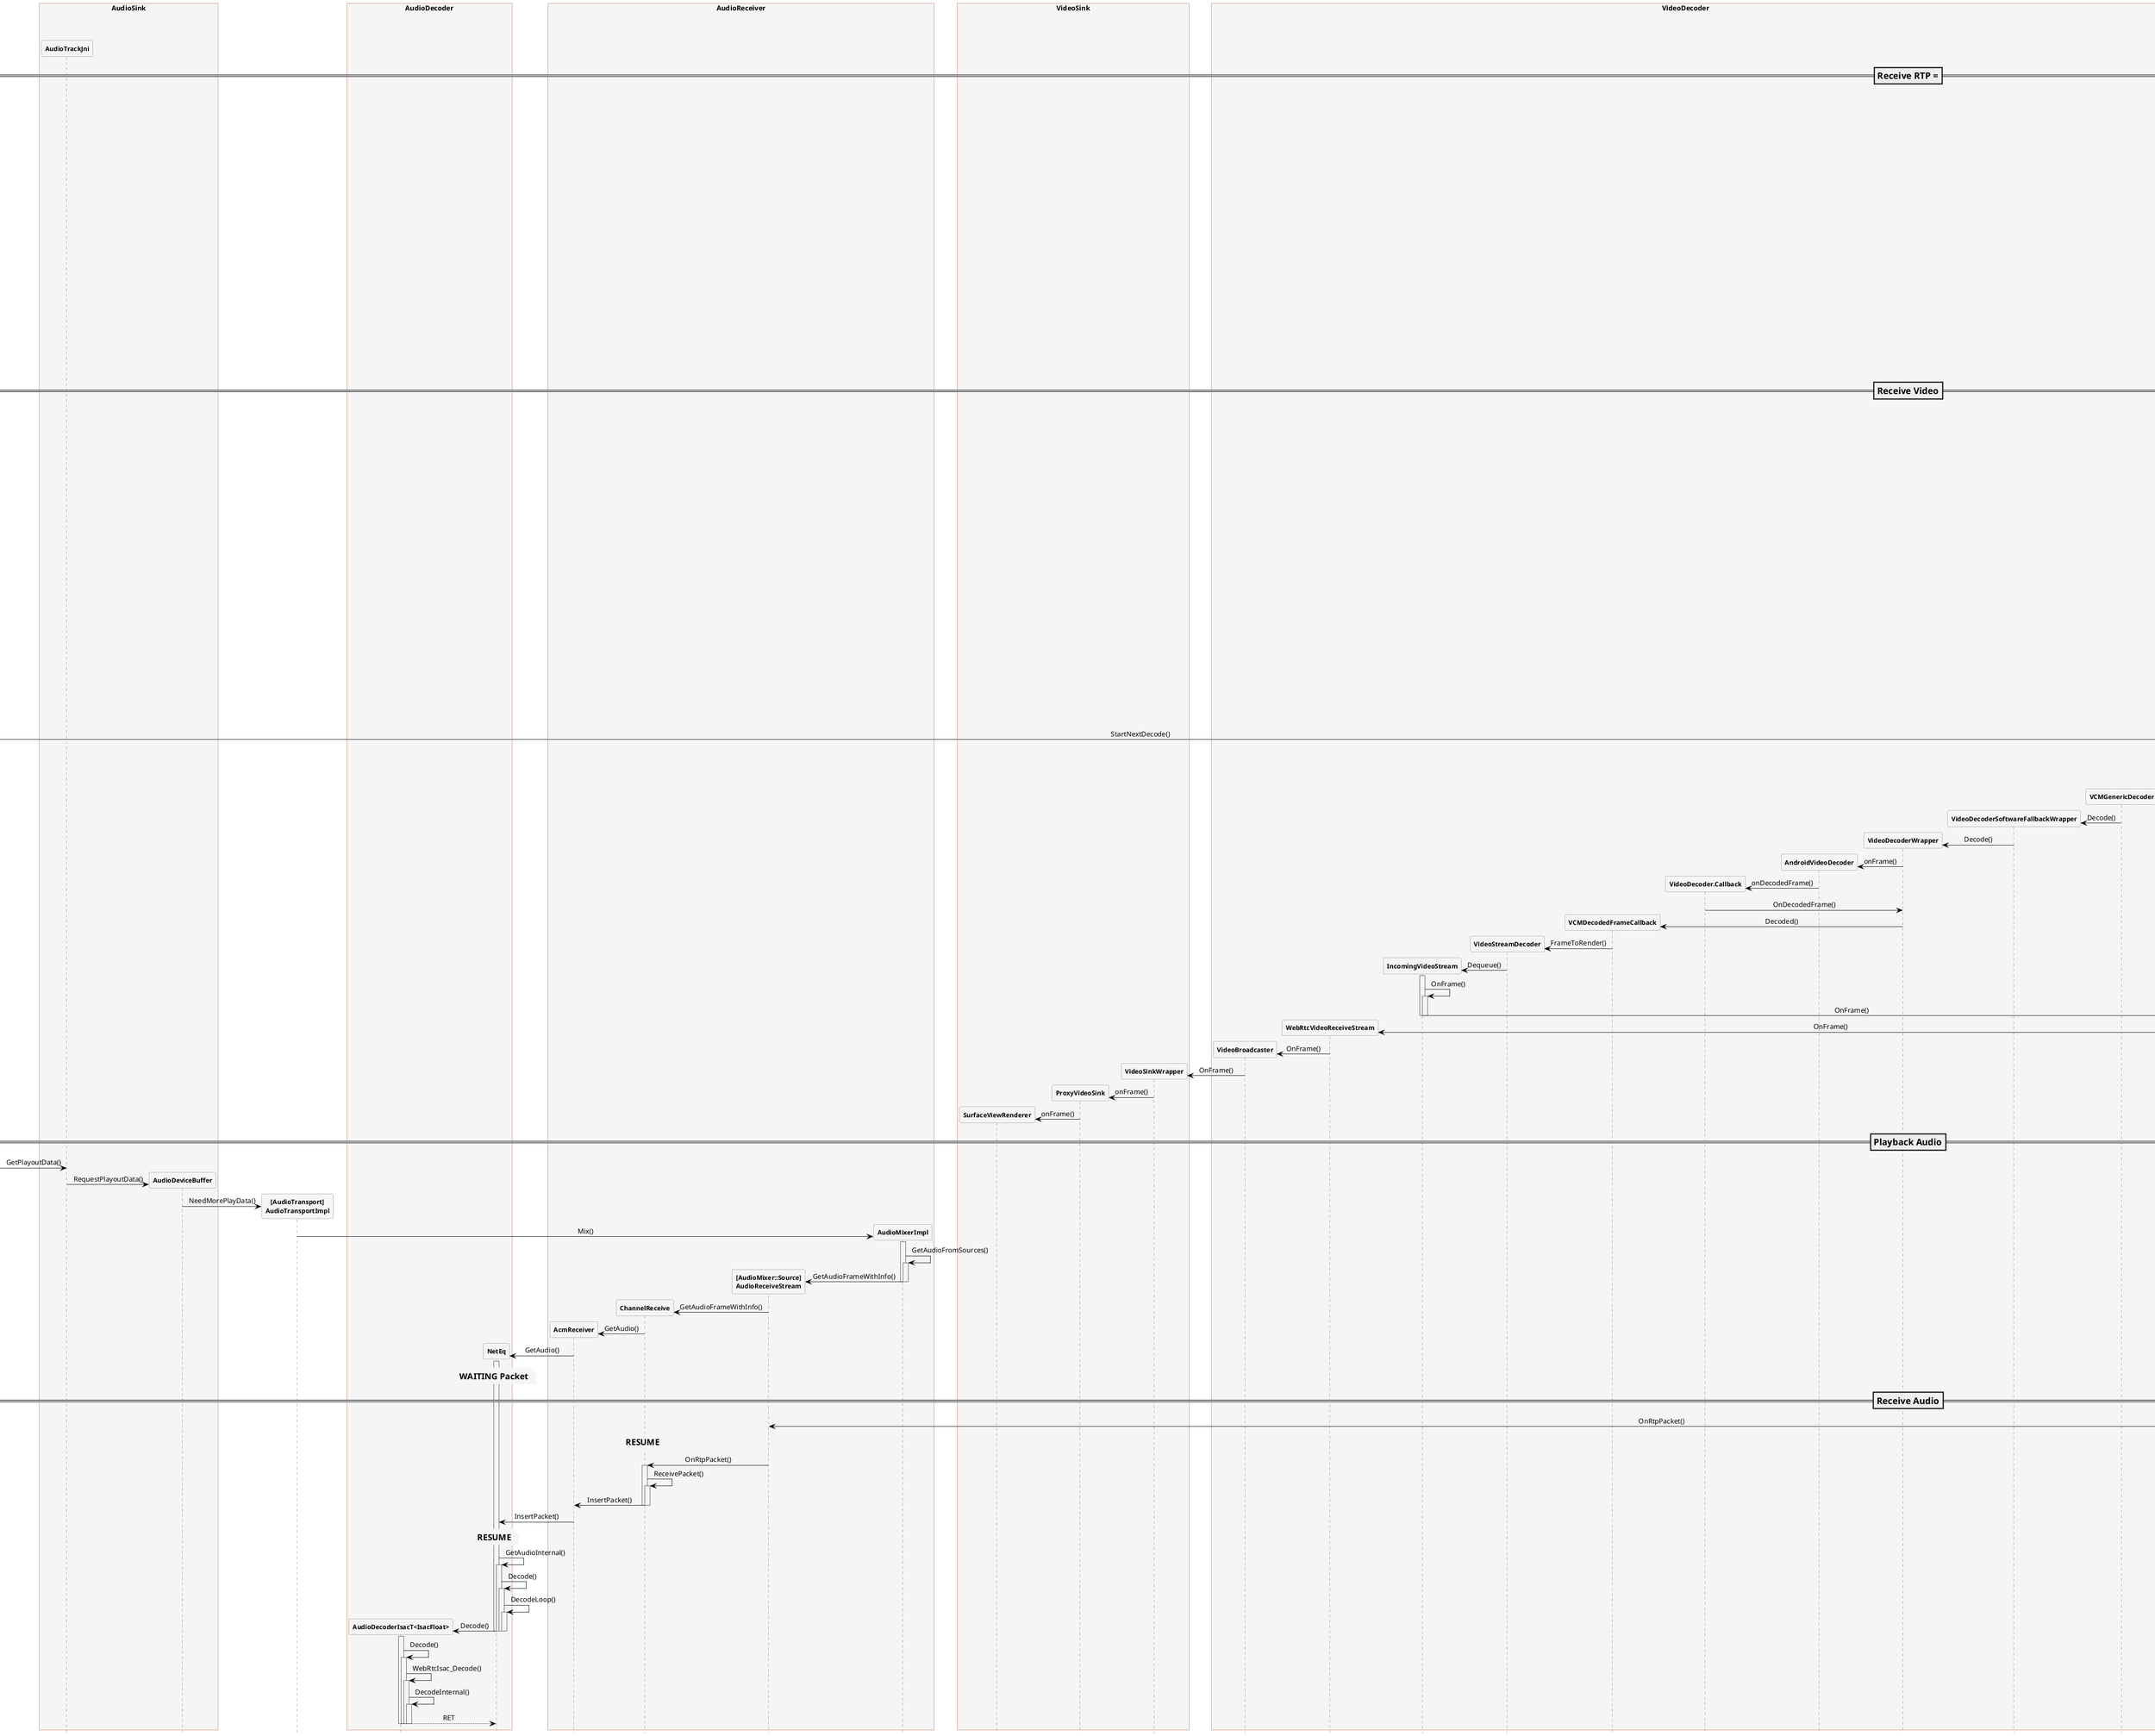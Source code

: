 @startuml WebRTC_Receiver
 
hide footbox
skinparam {
    ' defaultFontName Abyssinica SIL
    Shadowing false  
    backgroundColor white
    NoteFontColor #Black
    NoteFontSize 16
    NoteTextAlignment left
    NoteBackgroundColor WhiteSmoke
    NoteColor transparent
    NoteBorderThickness 0
    NoteBorderColor transparent
    NoteBorderThickness 0
    NoteShadowing false
    ParticipantPadding 0
    BoxPadding 20
    dpi 96
    ClassBackgroundColor transparent
    ClassHeaderBackgroundColor lightgreen
    ClassStereotypeFontColor transparent
    SequenceBoxBordercolor sienna
    SequenceBoxFontSize 24
    SequenceBoxFontColor Black
    SequenceBoxBackgroundColor WhiteSmoke
    SequenceLifeLineBackgroundColor WhiteSmoke
    SequenceMessageAlignment center
    SequenceGroupHeaderFontColor White
    SequenceGroupHeaderFontSize 20
    SequenceGroupBackgroundColor DarkOliveGreen
    SequenceGroupBodyBackgroundColor transparent
    SequenceGroupBorderThickness 4
    SequenceGroupBorderColor DarkOliveGreen
    ' transparent
    sequence {
        ParticipantBackgroundColor WhiteSmoke
        ParticipantBorderColor Gray
        ParticipantFontStyle Bold
        ParticipantFontSize 12
        ParticipantPadding 0
 
        LifeLineBorderColor DimGray
        ArrowColor Black
        ArrowThickness 0.8
        ColorArrowSeparationSpace 30
    }
}

box AudioSink
participant "AudioTrackJni" as AudioTrackJni
participant "AudioDeviceBuffer" as RAudioDeviceBuffer
end box

participant "[AudioTransport]\nAudioTransportImpl" as AudioTransportImpl

box AudioDecoder
participant "AudioDecoderIsacT<IsacFloat>" as AudioDecoderIsacT
participant NetEq
end box

box AudioReceiver
participant AcmReceiver
participant ChannelReceive
participant "[AudioMixer::Source]\nAudioReceiveStream" as AudioReceiveStream
participant AudioMixerImpl
end box


box VideoSink
participant SurfaceViewRenderer
participant ProxyVideoSink
participant VideoSinkWrapper
end box

box VideoDecoder
participant "VideoBroadcaster" as RVideoBroadcaster
participant WebRtcVideoReceiveStream
participant IncomingVideoStream
participant VideoStreamDecoder
participant VCMDecodedFrameCallback
participant "VideoDecoder.Callback" as VideoDecoderCallback
participant AndroidVideoDecoder
participant VideoDecoderWrapper
participant VideoDecoderSoftwareFallbackWrapper
participant VCMGenericDecoder
end box

box VideoReceiver
participant VideoReceiver2
participant VideoReceiveStream
participant FrameBuffer
participant "RtpVideoStreamReceiver" as RtpVideoStreamReceiver
end box

box RTPReceiver
participant "RtpDemuxer" as RtpDemuxer
participant "RtpStreamReceiverController" as RtpStreamReceiverController
participant "[webrtc::Call]\ninternal::Call" as Call
end box

box Tranceiver
participant "[Transport]\n[MediaChannel]\nWebRtcVideoChannel" as WebRtcVideoChannel
participant "[NetworkInterface]\n[BaseChannel]\nVideoChannel" as VideoChannel
participant "[RtpTransportInternal]\n[RtpTransport]\n[SrtpTransport]\nDtlsSrtpTransport" as DtlsSrtpTransport
end box

box DTLS
participant "webrtc::DtlsTransport" as DtlsTransport
participant "[PacketTransportInternal]\nP2PTransportChannel" as P2PTransportChannel
participant "ProxyConnection" as ProxyConnection
participant "UDPPort" as UDPPort
participant "AllocationSequence" as AllocationSequence
participant "AsyncUDPSocket" as AsyncUDPSocket
participant "PhysicalSocket" as PhysicalSocket

end box

=== Receive RTP ===

AsyncUDPSocket<-:OnReadEvent()
activate AsyncUDPSocket
create PhysicalSocket
AsyncUDPSocket->PhysicalSocket:RecvFrom()
activate PhysicalSocket
PhysicalSocket->PhysicalSocket:::recvfrom()
activate PhysicalSocket
deactivate PhysicalSocket
deactivate PhysicalSocket

create AllocationSequence
AsyncUDPSocket-->AllocationSequence:OnReadEvent()
note left:**SignalReadEvent**
deactivate AsyncUDPSocket
create UDPPort
AllocationSequence->UDPPort:HandleIncomingPacket()
create ProxyConnection
UDPPort->ProxyConnection:OnReadPacket()
create P2PTransportChannel
ProxyConnection->P2PTransportChannel:OnReadPacket()
create DtlsTransport
P2PTransportChannel->DtlsTransport:OnReadPacket()
create DtlsSrtpTransport
DtlsTransport->DtlsSrtpTransport:RtpTransport::OnReadPacket()
activate DtlsSrtpTransport
DtlsSrtpTransport->DtlsSrtpTransport:SrtpTransport::OnRtcpPacketReceived()
activate DtlsSrtpTransport
create RtpDemuxer
DtlsSrtpTransport->RtpDemuxer:OnRtpPacket()
deactivate DtlsSrtpTransport
deactivate DtlsSrtpTransport
activate RtpDemuxer

=== Receive Video ==
create VideoChannel
RtpDemuxer->VideoChannel:OnRtpPacket()
create WebRtcVideoChannel
VideoChannel->WebRtcVideoChannel:OnPacketReceived()
create Call
WebRtcVideoChannel->Call:DeliverPacket()
create RtpStreamReceiverController
Call->RtpStreamReceiverController:OnRtpPacket()
RtpStreamReceiverController->RtpDemuxer:OnRtpPacket()
' activate RtpDemuxer
create RtpVideoStreamReceiver
RtpDemuxer->RtpVideoStreamReceiver:OnRtpPacket()
activate RtpVideoStreamReceiver
RtpVideoStreamReceiver->RtpVideoStreamReceiver:ReceivePacket()
activate RtpVideoStreamReceiver
RtpVideoStreamReceiver->RtpVideoStreamReceiver:OnReceivedPayloadData()
activate RtpVideoStreamReceiver
RtpVideoStreamReceiver->RtpVideoStreamReceiver:OnAssembledFrame()
activate RtpVideoStreamReceiver
RtpVideoStreamReceiver->RtpVideoStreamReceiver:OnInsertedPacket()
activate RtpVideoStreamReceiver
RtpVideoStreamReceiver->VideoReceiveStream:OnCompleteFrame()
deactivate RtpVideoStreamReceiver
deactivate RtpVideoStreamReceiver
deactivate RtpVideoStreamReceiver
deactivate RtpVideoStreamReceiver
deactivate RtpVideoStreamReceiver
activate VideoReceiveStream
create FrameBuffer
VideoReceiveStream->FrameBuffer:InsertFrame()
deactivate VideoReceiveStream

note over VideoReceiveStream:**RESUME**
->VideoReceiveStream:StartNextDecode()
activate VideoReceiveStream
VideoReceiveStream->VideoReceiveStream:HandleEncodedFrame()
activate VideoReceiveStream
create VideoReceiver2
VideoReceiveStream->VideoReceiver2:Decode()
deactivate VideoReceiveStream
deactivate VideoReceiveStream
deactivate VideoReceiveStream

create VCMGenericDecoder
VideoReceiver2->VCMGenericDecoder:Decode()
create VideoDecoderSoftwareFallbackWrapper
VCMGenericDecoder->VideoDecoderSoftwareFallbackWrapper:Decode()
create VideoDecoderWrapper
VideoDecoderSoftwareFallbackWrapper->VideoDecoderWrapper:Decode()
create AndroidVideoDecoder
VideoDecoderWrapper->AndroidVideoDecoder:onFrame()
create VideoDecoderCallback
AndroidVideoDecoder->VideoDecoderCallback:onDecodedFrame()
VideoDecoderCallback->VideoDecoderWrapper:OnDecodedFrame()
create VCMDecodedFrameCallback
VideoDecoderWrapper->VCMDecodedFrameCallback:Decoded()
create VideoStreamDecoder
VCMDecodedFrameCallback->VideoStreamDecoder:FrameToRender()
create IncomingVideoStream
VideoStreamDecoder->IncomingVideoStream:Dequeue()
activate IncomingVideoStream
IncomingVideoStream->IncomingVideoStream:OnFrame()
activate IncomingVideoStream
IncomingVideoStream->VideoReceiveStream:OnFrame()
deactivate IncomingVideoStream
deactivate IncomingVideoStream
activate VideoReceiveStream

create WebRtcVideoReceiveStream
VideoReceiveStream->WebRtcVideoReceiveStream:OnFrame()
deactivate VideoReceiveStream
create RVideoBroadcaster
WebRtcVideoReceiveStream->RVideoBroadcaster:OnFrame()
create VideoSinkWrapper
RVideoBroadcaster->VideoSinkWrapper:OnFrame()
create ProxyVideoSink
VideoSinkWrapper->ProxyVideoSink:onFrame()
create SurfaceViewRenderer
ProxyVideoSink->SurfaceViewRenderer:onFrame()

=== Playback Audio ==
create AudioTrackJni
->AudioTrackJni:GetPlayoutData()
create RAudioDeviceBuffer
AudioTrackJni->RAudioDeviceBuffer:RequestPlayoutData()
create AudioTransportImpl
RAudioDeviceBuffer->AudioTransportImpl:NeedMorePlayData()
create AudioMixerImpl
AudioTransportImpl->AudioMixerImpl:Mix()
activate AudioMixerImpl
AudioMixerImpl->AudioMixerImpl:GetAudioFromSources()
activate AudioMixerImpl
create AudioReceiveStream
AudioMixerImpl->AudioReceiveStream:GetAudioFrameWithInfo()
deactivate AudioMixerImpl
deactivate AudioMixerImpl
create ChannelReceive
AudioReceiveStream->ChannelReceive:GetAudioFrameWithInfo()
create AcmReceiver
ChannelReceive->AcmReceiver:GetAudio()
create NetEq
AcmReceiver->NetEq:GetAudio()
activate NetEq
note over NetEq:**WAITING Packet**

=== Receive Audio ==
RtpDemuxer->AudioReceiveStream:OnRtpPacket()
deactivate RtpDemuxer
note over ChannelReceive:**RESUME**
AudioReceiveStream->ChannelReceive:OnRtpPacket()
activate ChannelReceive
ChannelReceive->ChannelReceive:ReceivePacket()
activate ChannelReceive
ChannelReceive->AcmReceiver:InsertPacket()
deactivate ChannelReceive
deactivate ChannelReceive
AcmReceiver->NetEq:InsertPacket()


note over NetEq:**RESUME**
NetEq->NetEq:GetAudioInternal()
activate NetEq
NetEq->NetEq:Decode()
activate NetEq
NetEq->NetEq:DecodeLoop()
activate NetEq
create AudioDecoderIsacT
NetEq->AudioDecoderIsacT:Decode()
deactivate NetEq
deactivate NetEq
deactivate NetEq
deactivate NetEq
activate AudioDecoderIsacT
AudioDecoderIsacT->AudioDecoderIsacT:Decode()
activate AudioDecoderIsacT
AudioDecoderIsacT->AudioDecoderIsacT:WebRtcIsac_Decode()
activate AudioDecoderIsacT
AudioDecoderIsacT->AudioDecoderIsacT:DecodeInternal()
activate AudioDecoderIsacT
AudioDecoderIsacT-->NetEq:RET
deactivate AudioDecoderIsacT
deactivate AudioDecoderIsacT
deactivate AudioDecoderIsacT
deactivate AudioDecoderIsacT

' === REFERENCES ==
' AudioDeviceBuffer-->o AudioRecordJni:audio_device_buffer_
' AudioTransportImpl-->o AudioDeviceBuffer:audio_transport_cb_
' AudioProcessingImpl-->o AudioTransportImpl:audio_processing_
' GainControlImpl-->o AudioProcessingImpl:submodules_.gain_control
' AudioSender-->o AudioTransportImpl:audio_senders_
' ChannelSend-->o AudioSender:channel_send_
' AudioCodingModuleImpl-->o ChannelSend:audio_coding_
' AudioEncoderCng-->o AudioCodingModuleImpl:encoder_stack_
' RTPSenderAudio-->o ChannelSend:rtp_sender_audio_
' RTPSender-->o RTPSenderAudio:rtp_sender_

@enduml